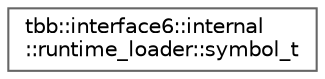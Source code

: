 digraph "类继承关系图"
{
 // LATEX_PDF_SIZE
  bgcolor="transparent";
  edge [fontname=Helvetica,fontsize=10,labelfontname=Helvetica,labelfontsize=10];
  node [fontname=Helvetica,fontsize=10,shape=box,height=0.2,width=0.4];
  rankdir="LR";
  Node0 [id="Node000000",label="tbb::interface6::internal\l::runtime_loader::symbol_t",height=0.2,width=0.4,color="grey40", fillcolor="white", style="filled",URL="$structtbb_1_1interface6_1_1internal_1_1runtime__loader_1_1symbol__t.html",tooltip=" "];
}
